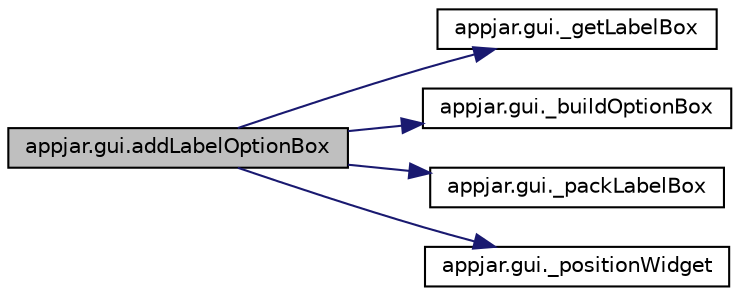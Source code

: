 digraph "appjar.gui.addLabelOptionBox"
{
  edge [fontname="Helvetica",fontsize="10",labelfontname="Helvetica",labelfontsize="10"];
  node [fontname="Helvetica",fontsize="10",shape=record];
  rankdir="LR";
  Node481 [label="appjar.gui.addLabelOptionBox",height=0.2,width=0.4,color="black", fillcolor="grey75", style="filled", fontcolor="black"];
  Node481 -> Node482 [color="midnightblue",fontsize="10",style="solid",fontname="Helvetica"];
  Node482 [label="appjar.gui._getLabelBox",height=0.2,width=0.4,color="black", fillcolor="white", style="filled",URL="$classappjar_1_1gui.html#a51c5eb87c3f9da1969b45f5831a62f16",tooltip="LabelBox Functions. "];
  Node481 -> Node483 [color="midnightblue",fontsize="10",style="solid",fontname="Helvetica"];
  Node483 [label="appjar.gui._buildOptionBox",height=0.2,width=0.4,color="black", fillcolor="white", style="filled",URL="$classappjar_1_1gui.html#a64e461f4fa6ab5f15313891ddaca02b2"];
  Node481 -> Node484 [color="midnightblue",fontsize="10",style="solid",fontname="Helvetica"];
  Node484 [label="appjar.gui._packLabelBox",height=0.2,width=0.4,color="black", fillcolor="white", style="filled",URL="$classappjar_1_1gui.html#ad73cb453be128eb9e03b05ba5dff1480"];
  Node481 -> Node485 [color="midnightblue",fontsize="10",style="solid",fontname="Helvetica"];
  Node485 [label="appjar.gui._positionWidget",height=0.2,width=0.4,color="black", fillcolor="white", style="filled",URL="$classappjar_1_1gui.html#a073b1298767aeb92dd77b77cb6000e8c"];
}

